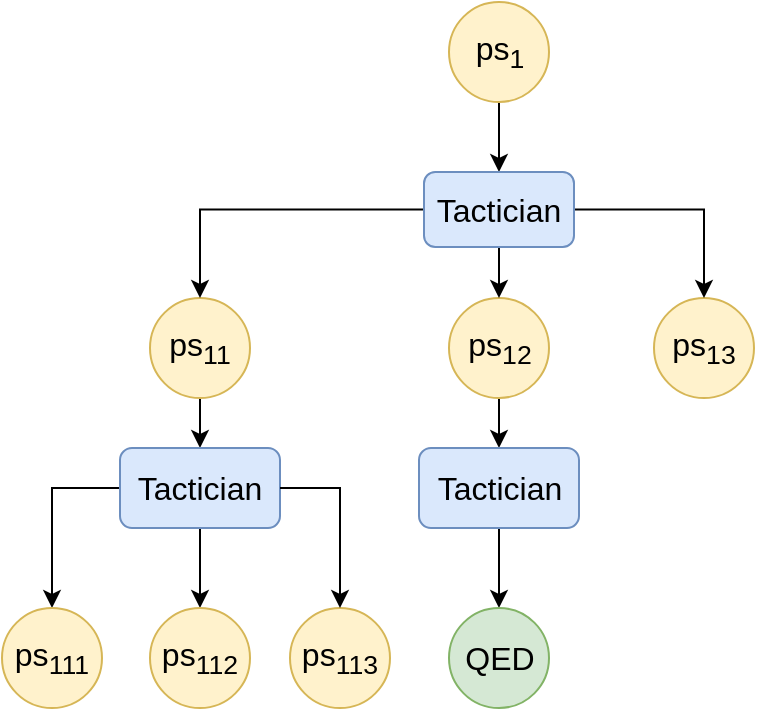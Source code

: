 <mxfile version="27.1.5">
  <diagram name="Page-1" id="TVgFUilD2srGh-VepdHf">
    <mxGraphModel dx="1360" dy="759" grid="1" gridSize="10" guides="1" tooltips="1" connect="1" arrows="1" fold="1" page="1" pageScale="1" pageWidth="827" pageHeight="1169" math="0" shadow="0">
      <root>
        <mxCell id="0" />
        <mxCell id="1" parent="0" />
        <mxCell id="p7lO5OYJ3wlESnmV-40V-10" style="edgeStyle=orthogonalEdgeStyle;rounded=0;orthogonalLoop=1;jettySize=auto;html=1;entryX=0.5;entryY=0;entryDx=0;entryDy=0;" parent="1" source="p7lO5OYJ3wlESnmV-40V-1" target="p7lO5OYJ3wlESnmV-40V-9" edge="1">
          <mxGeometry relative="1" as="geometry" />
        </mxCell>
        <mxCell id="p7lO5OYJ3wlESnmV-40V-1" value="&lt;font style=&quot;font-size: 16px;&quot;&gt;ps&lt;sub&gt;1&lt;/sub&gt;&lt;/font&gt;" style="ellipse;whiteSpace=wrap;html=1;aspect=fixed;fillColor=#fff2cc;strokeColor=#d6b656;" parent="1" vertex="1">
          <mxGeometry x="259.5" y="17" width="50" height="50" as="geometry" />
        </mxCell>
        <mxCell id="0Ud-b7ITfNYMbjHYwRo5-2" style="edgeStyle=orthogonalEdgeStyle;rounded=0;orthogonalLoop=1;jettySize=auto;html=1;entryX=0.5;entryY=0;entryDx=0;entryDy=0;" edge="1" parent="1" source="p7lO5OYJ3wlESnmV-40V-2" target="0Ud-b7ITfNYMbjHYwRo5-1">
          <mxGeometry relative="1" as="geometry" />
        </mxCell>
        <mxCell id="p7lO5OYJ3wlESnmV-40V-2" value="&lt;font style=&quot;font-size: 16px;&quot;&gt;ps&lt;sub&gt;11&lt;/sub&gt;&lt;/font&gt;" style="ellipse;whiteSpace=wrap;html=1;aspect=fixed;fillColor=#fff2cc;strokeColor=#d6b656;" parent="1" vertex="1">
          <mxGeometry x="110" y="165" width="50" height="50" as="geometry" />
        </mxCell>
        <mxCell id="0Ud-b7ITfNYMbjHYwRo5-4" style="edgeStyle=orthogonalEdgeStyle;rounded=0;orthogonalLoop=1;jettySize=auto;html=1;entryX=0.5;entryY=0;entryDx=0;entryDy=0;" edge="1" parent="1" source="p7lO5OYJ3wlESnmV-40V-4" target="0Ud-b7ITfNYMbjHYwRo5-3">
          <mxGeometry relative="1" as="geometry" />
        </mxCell>
        <mxCell id="p7lO5OYJ3wlESnmV-40V-4" value="&lt;font style=&quot;font-size: 16px;&quot;&gt;ps&lt;sub&gt;12&lt;/sub&gt;&lt;/font&gt;" style="ellipse;whiteSpace=wrap;html=1;aspect=fixed;fillColor=#fff2cc;strokeColor=#d6b656;" parent="1" vertex="1">
          <mxGeometry x="259.5" y="165" width="50" height="50" as="geometry" />
        </mxCell>
        <mxCell id="p7lO5OYJ3wlESnmV-40V-7" value="&lt;font style=&quot;font-size: 16px;&quot;&gt;ps&lt;sub&gt;13&lt;/sub&gt;&lt;/font&gt;" style="ellipse;whiteSpace=wrap;html=1;aspect=fixed;fillColor=#fff2cc;strokeColor=#d6b656;" parent="1" vertex="1">
          <mxGeometry x="362" y="165" width="50" height="50" as="geometry" />
        </mxCell>
        <mxCell id="p7lO5OYJ3wlESnmV-40V-11" style="edgeStyle=orthogonalEdgeStyle;rounded=0;orthogonalLoop=1;jettySize=auto;html=1;entryX=0.5;entryY=0;entryDx=0;entryDy=0;" parent="1" source="p7lO5OYJ3wlESnmV-40V-9" target="p7lO5OYJ3wlESnmV-40V-2" edge="1">
          <mxGeometry relative="1" as="geometry" />
        </mxCell>
        <mxCell id="p7lO5OYJ3wlESnmV-40V-12" style="edgeStyle=orthogonalEdgeStyle;rounded=0;orthogonalLoop=1;jettySize=auto;html=1;entryX=0.5;entryY=0;entryDx=0;entryDy=0;" parent="1" source="p7lO5OYJ3wlESnmV-40V-9" target="p7lO5OYJ3wlESnmV-40V-4" edge="1">
          <mxGeometry relative="1" as="geometry" />
        </mxCell>
        <mxCell id="p7lO5OYJ3wlESnmV-40V-13" style="edgeStyle=orthogonalEdgeStyle;rounded=0;orthogonalLoop=1;jettySize=auto;html=1;exitX=1;exitY=0.5;exitDx=0;exitDy=0;entryX=0.5;entryY=0;entryDx=0;entryDy=0;" parent="1" source="p7lO5OYJ3wlESnmV-40V-9" target="p7lO5OYJ3wlESnmV-40V-7" edge="1">
          <mxGeometry relative="1" as="geometry" />
        </mxCell>
        <mxCell id="p7lO5OYJ3wlESnmV-40V-9" value="&lt;font style=&quot;font-size: 16px;&quot;&gt;Tactician&lt;/font&gt;" style="rounded=1;whiteSpace=wrap;html=1;fillColor=#dae8fc;strokeColor=#6c8ebf;" parent="1" vertex="1">
          <mxGeometry x="247" y="102" width="75" height="37.5" as="geometry" />
        </mxCell>
        <mxCell id="0Ud-b7ITfNYMbjHYwRo5-9" style="edgeStyle=orthogonalEdgeStyle;rounded=0;orthogonalLoop=1;jettySize=auto;html=1;" edge="1" parent="1" source="0Ud-b7ITfNYMbjHYwRo5-1" target="0Ud-b7ITfNYMbjHYwRo5-7">
          <mxGeometry relative="1" as="geometry" />
        </mxCell>
        <mxCell id="0Ud-b7ITfNYMbjHYwRo5-10" style="edgeStyle=orthogonalEdgeStyle;rounded=0;orthogonalLoop=1;jettySize=auto;html=1;" edge="1" parent="1" source="0Ud-b7ITfNYMbjHYwRo5-1" target="0Ud-b7ITfNYMbjHYwRo5-5">
          <mxGeometry relative="1" as="geometry" />
        </mxCell>
        <mxCell id="0Ud-b7ITfNYMbjHYwRo5-1" value="&lt;font style=&quot;font-size: 16px;&quot;&gt;Tactician&lt;/font&gt;" style="rounded=1;whiteSpace=wrap;html=1;fillColor=#dae8fc;strokeColor=#6c8ebf;" vertex="1" parent="1">
          <mxGeometry x="95" y="240" width="80" height="40" as="geometry" />
        </mxCell>
        <mxCell id="0Ud-b7ITfNYMbjHYwRo5-13" style="edgeStyle=orthogonalEdgeStyle;rounded=0;orthogonalLoop=1;jettySize=auto;html=1;entryX=0.5;entryY=0;entryDx=0;entryDy=0;" edge="1" parent="1" source="0Ud-b7ITfNYMbjHYwRo5-3" target="0Ud-b7ITfNYMbjHYwRo5-12">
          <mxGeometry relative="1" as="geometry" />
        </mxCell>
        <mxCell id="0Ud-b7ITfNYMbjHYwRo5-3" value="&lt;font style=&quot;font-size: 16px;&quot;&gt;Tactician&lt;/font&gt;" style="rounded=1;whiteSpace=wrap;html=1;fillColor=#dae8fc;strokeColor=#6c8ebf;" vertex="1" parent="1">
          <mxGeometry x="244.5" y="240" width="80" height="40" as="geometry" />
        </mxCell>
        <mxCell id="0Ud-b7ITfNYMbjHYwRo5-5" value="&lt;font style=&quot;font-size: 16px;&quot;&gt;ps&lt;sub&gt;111&lt;/sub&gt;&lt;/font&gt;" style="ellipse;whiteSpace=wrap;html=1;aspect=fixed;fillColor=#fff2cc;strokeColor=#d6b656;" vertex="1" parent="1">
          <mxGeometry x="36" y="320" width="50" height="50" as="geometry" />
        </mxCell>
        <mxCell id="0Ud-b7ITfNYMbjHYwRo5-7" value="&lt;font style=&quot;font-size: 16px;&quot;&gt;ps&lt;sub&gt;112&lt;/sub&gt;&lt;/font&gt;" style="ellipse;whiteSpace=wrap;html=1;aspect=fixed;fillColor=#fff2cc;strokeColor=#d6b656;" vertex="1" parent="1">
          <mxGeometry x="110" y="320" width="50" height="50" as="geometry" />
        </mxCell>
        <mxCell id="0Ud-b7ITfNYMbjHYwRo5-8" value="&lt;font style=&quot;font-size: 16px;&quot;&gt;ps&lt;sub&gt;113&lt;/sub&gt;&lt;/font&gt;" style="ellipse;whiteSpace=wrap;html=1;aspect=fixed;fillColor=#fff2cc;strokeColor=#d6b656;" vertex="1" parent="1">
          <mxGeometry x="180" y="320" width="50" height="50" as="geometry" />
        </mxCell>
        <mxCell id="0Ud-b7ITfNYMbjHYwRo5-11" style="edgeStyle=orthogonalEdgeStyle;rounded=0;orthogonalLoop=1;jettySize=auto;html=1;entryX=0.5;entryY=0;entryDx=0;entryDy=0;" edge="1" parent="1" source="0Ud-b7ITfNYMbjHYwRo5-1" target="0Ud-b7ITfNYMbjHYwRo5-8">
          <mxGeometry relative="1" as="geometry" />
        </mxCell>
        <mxCell id="0Ud-b7ITfNYMbjHYwRo5-12" value="&lt;span style=&quot;font-size: 16px;&quot;&gt;QED&lt;/span&gt;" style="ellipse;whiteSpace=wrap;html=1;aspect=fixed;fillColor=#d5e8d4;strokeColor=#82b366;" vertex="1" parent="1">
          <mxGeometry x="259.5" y="320" width="50" height="50" as="geometry" />
        </mxCell>
      </root>
    </mxGraphModel>
  </diagram>
</mxfile>
